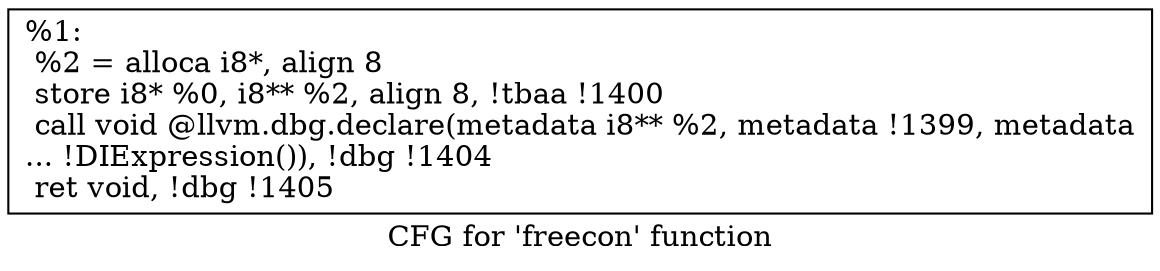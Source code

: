 digraph "CFG for 'freecon' function" {
	label="CFG for 'freecon' function";

	Node0x22dc3c0 [shape=record,label="{%1:\l  %2 = alloca i8*, align 8\l  store i8* %0, i8** %2, align 8, !tbaa !1400\l  call void @llvm.dbg.declare(metadata i8** %2, metadata !1399, metadata\l... !DIExpression()), !dbg !1404\l  ret void, !dbg !1405\l}"];
}
